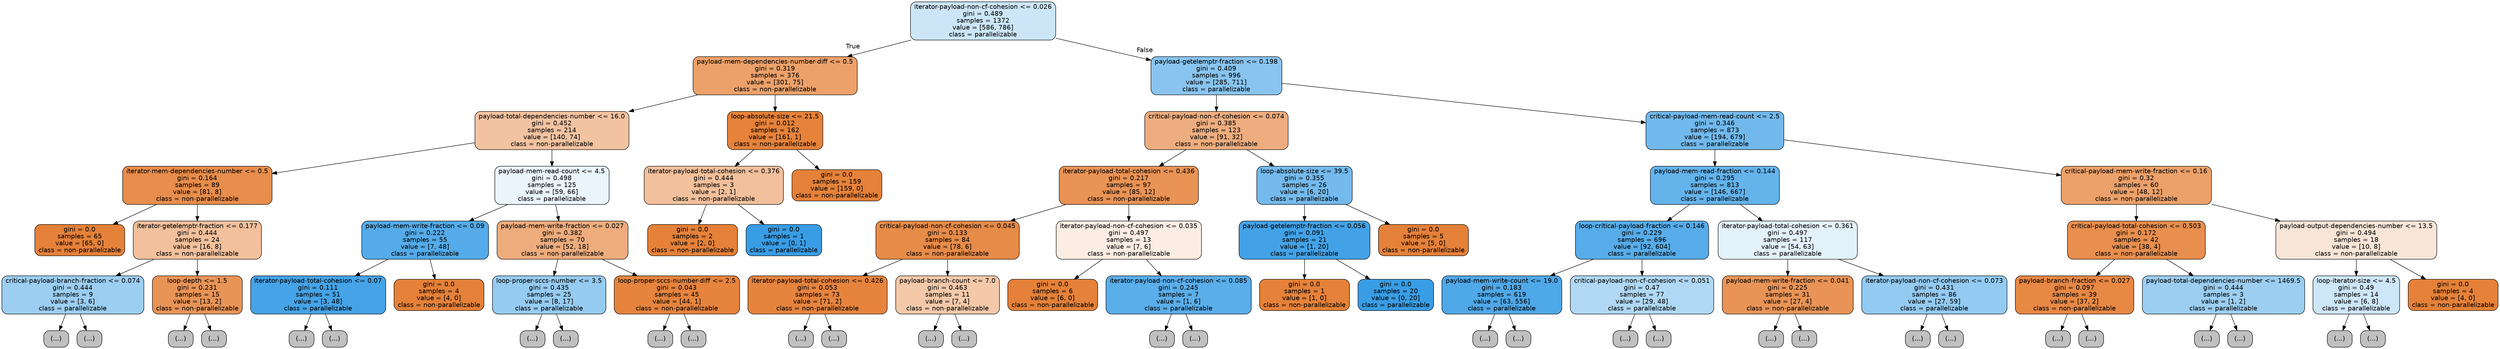 digraph Tree {
node [shape=box, style="filled, rounded", color="black", fontname=helvetica] ;
edge [fontname=helvetica] ;
0 [label="iterator-payload-non-cf-cohesion <= 0.026\ngini = 0.489\nsamples = 1372\nvalue = [586, 786]\nclass = parallelizable", fillcolor="#399de541"] ;
1 [label="payload-mem-dependencies-number-diff <= 0.5\ngini = 0.319\nsamples = 376\nvalue = [301, 75]\nclass = non-parallelizable", fillcolor="#e58139bf"] ;
0 -> 1 [labeldistance=2.5, labelangle=45, headlabel="True"] ;
2 [label="payload-total-dependencies-number <= 16.0\ngini = 0.452\nsamples = 214\nvalue = [140, 74]\nclass = non-parallelizable", fillcolor="#e5813978"] ;
1 -> 2 ;
3 [label="iterator-mem-dependencies-number <= 0.5\ngini = 0.164\nsamples = 89\nvalue = [81, 8]\nclass = non-parallelizable", fillcolor="#e58139e6"] ;
2 -> 3 ;
4 [label="gini = 0.0\nsamples = 65\nvalue = [65, 0]\nclass = non-parallelizable", fillcolor="#e58139ff"] ;
3 -> 4 ;
5 [label="iterator-getelemptr-fraction <= 0.177\ngini = 0.444\nsamples = 24\nvalue = [16, 8]\nclass = non-parallelizable", fillcolor="#e581397f"] ;
3 -> 5 ;
6 [label="critical-payload-branch-fraction <= 0.074\ngini = 0.444\nsamples = 9\nvalue = [3, 6]\nclass = parallelizable", fillcolor="#399de57f"] ;
5 -> 6 ;
7 [label="(...)", fillcolor="#C0C0C0"] ;
6 -> 7 ;
8 [label="(...)", fillcolor="#C0C0C0"] ;
6 -> 8 ;
11 [label="loop-depth <= 1.5\ngini = 0.231\nsamples = 15\nvalue = [13, 2]\nclass = non-parallelizable", fillcolor="#e58139d8"] ;
5 -> 11 ;
12 [label="(...)", fillcolor="#C0C0C0"] ;
11 -> 12 ;
13 [label="(...)", fillcolor="#C0C0C0"] ;
11 -> 13 ;
16 [label="payload-mem-read-count <= 4.5\ngini = 0.498\nsamples = 125\nvalue = [59, 66]\nclass = parallelizable", fillcolor="#399de51b"] ;
2 -> 16 ;
17 [label="payload-mem-write-fraction <= 0.09\ngini = 0.222\nsamples = 55\nvalue = [7, 48]\nclass = parallelizable", fillcolor="#399de5da"] ;
16 -> 17 ;
18 [label="iterator-payload-total-cohesion <= 0.07\ngini = 0.111\nsamples = 51\nvalue = [3, 48]\nclass = parallelizable", fillcolor="#399de5ef"] ;
17 -> 18 ;
19 [label="(...)", fillcolor="#C0C0C0"] ;
18 -> 19 ;
20 [label="(...)", fillcolor="#C0C0C0"] ;
18 -> 20 ;
25 [label="gini = 0.0\nsamples = 4\nvalue = [4, 0]\nclass = non-parallelizable", fillcolor="#e58139ff"] ;
17 -> 25 ;
26 [label="payload-mem-write-fraction <= 0.027\ngini = 0.382\nsamples = 70\nvalue = [52, 18]\nclass = non-parallelizable", fillcolor="#e58139a7"] ;
16 -> 26 ;
27 [label="loop-proper-sccs-number <= 3.5\ngini = 0.435\nsamples = 25\nvalue = [8, 17]\nclass = parallelizable", fillcolor="#399de587"] ;
26 -> 27 ;
28 [label="(...)", fillcolor="#C0C0C0"] ;
27 -> 28 ;
29 [label="(...)", fillcolor="#C0C0C0"] ;
27 -> 29 ;
32 [label="loop-proper-sccs-number-diff <= 2.5\ngini = 0.043\nsamples = 45\nvalue = [44, 1]\nclass = non-parallelizable", fillcolor="#e58139f9"] ;
26 -> 32 ;
33 [label="(...)", fillcolor="#C0C0C0"] ;
32 -> 33 ;
34 [label="(...)", fillcolor="#C0C0C0"] ;
32 -> 34 ;
35 [label="loop-absolute-size <= 21.5\ngini = 0.012\nsamples = 162\nvalue = [161, 1]\nclass = non-parallelizable", fillcolor="#e58139fd"] ;
1 -> 35 ;
36 [label="iterator-payload-total-cohesion <= 0.376\ngini = 0.444\nsamples = 3\nvalue = [2, 1]\nclass = non-parallelizable", fillcolor="#e581397f"] ;
35 -> 36 ;
37 [label="gini = 0.0\nsamples = 2\nvalue = [2, 0]\nclass = non-parallelizable", fillcolor="#e58139ff"] ;
36 -> 37 ;
38 [label="gini = 0.0\nsamples = 1\nvalue = [0, 1]\nclass = parallelizable", fillcolor="#399de5ff"] ;
36 -> 38 ;
39 [label="gini = 0.0\nsamples = 159\nvalue = [159, 0]\nclass = non-parallelizable", fillcolor="#e58139ff"] ;
35 -> 39 ;
40 [label="payload-getelemptr-fraction <= 0.198\ngini = 0.409\nsamples = 996\nvalue = [285, 711]\nclass = parallelizable", fillcolor="#399de599"] ;
0 -> 40 [labeldistance=2.5, labelangle=-45, headlabel="False"] ;
41 [label="critical-payload-non-cf-cohesion <= 0.074\ngini = 0.385\nsamples = 123\nvalue = [91, 32]\nclass = non-parallelizable", fillcolor="#e58139a5"] ;
40 -> 41 ;
42 [label="iterator-payload-total-cohesion <= 0.436\ngini = 0.217\nsamples = 97\nvalue = [85, 12]\nclass = non-parallelizable", fillcolor="#e58139db"] ;
41 -> 42 ;
43 [label="critical-payload-non-cf-cohesion <= 0.045\ngini = 0.133\nsamples = 84\nvalue = [78, 6]\nclass = non-parallelizable", fillcolor="#e58139eb"] ;
42 -> 43 ;
44 [label="iterator-payload-total-cohesion <= 0.426\ngini = 0.053\nsamples = 73\nvalue = [71, 2]\nclass = non-parallelizable", fillcolor="#e58139f8"] ;
43 -> 44 ;
45 [label="(...)", fillcolor="#C0C0C0"] ;
44 -> 45 ;
50 [label="(...)", fillcolor="#C0C0C0"] ;
44 -> 50 ;
53 [label="payload-branch-count <= 7.0\ngini = 0.463\nsamples = 11\nvalue = [7, 4]\nclass = non-parallelizable", fillcolor="#e581396d"] ;
43 -> 53 ;
54 [label="(...)", fillcolor="#C0C0C0"] ;
53 -> 54 ;
59 [label="(...)", fillcolor="#C0C0C0"] ;
53 -> 59 ;
60 [label="iterator-payload-non-cf-cohesion <= 0.035\ngini = 0.497\nsamples = 13\nvalue = [7, 6]\nclass = non-parallelizable", fillcolor="#e5813924"] ;
42 -> 60 ;
61 [label="gini = 0.0\nsamples = 6\nvalue = [6, 0]\nclass = non-parallelizable", fillcolor="#e58139ff"] ;
60 -> 61 ;
62 [label="iterator-payload-non-cf-cohesion <= 0.085\ngini = 0.245\nsamples = 7\nvalue = [1, 6]\nclass = parallelizable", fillcolor="#399de5d4"] ;
60 -> 62 ;
63 [label="(...)", fillcolor="#C0C0C0"] ;
62 -> 63 ;
64 [label="(...)", fillcolor="#C0C0C0"] ;
62 -> 64 ;
65 [label="loop-absolute-size <= 39.5\ngini = 0.355\nsamples = 26\nvalue = [6, 20]\nclass = parallelizable", fillcolor="#399de5b3"] ;
41 -> 65 ;
66 [label="payload-getelemptr-fraction <= 0.056\ngini = 0.091\nsamples = 21\nvalue = [1, 20]\nclass = parallelizable", fillcolor="#399de5f2"] ;
65 -> 66 ;
67 [label="gini = 0.0\nsamples = 1\nvalue = [1, 0]\nclass = non-parallelizable", fillcolor="#e58139ff"] ;
66 -> 67 ;
68 [label="gini = 0.0\nsamples = 20\nvalue = [0, 20]\nclass = parallelizable", fillcolor="#399de5ff"] ;
66 -> 68 ;
69 [label="gini = 0.0\nsamples = 5\nvalue = [5, 0]\nclass = non-parallelizable", fillcolor="#e58139ff"] ;
65 -> 69 ;
70 [label="critical-payload-mem-read-count <= 2.5\ngini = 0.346\nsamples = 873\nvalue = [194, 679]\nclass = parallelizable", fillcolor="#399de5b6"] ;
40 -> 70 ;
71 [label="payload-mem-read-fraction <= 0.144\ngini = 0.295\nsamples = 813\nvalue = [146, 667]\nclass = parallelizable", fillcolor="#399de5c7"] ;
70 -> 71 ;
72 [label="loop-critical-payload-fraction <= 0.146\ngini = 0.229\nsamples = 696\nvalue = [92, 604]\nclass = parallelizable", fillcolor="#399de5d8"] ;
71 -> 72 ;
73 [label="payload-mem-write-count <= 19.0\ngini = 0.183\nsamples = 619\nvalue = [63, 556]\nclass = parallelizable", fillcolor="#399de5e2"] ;
72 -> 73 ;
74 [label="(...)", fillcolor="#C0C0C0"] ;
73 -> 74 ;
165 [label="(...)", fillcolor="#C0C0C0"] ;
73 -> 165 ;
166 [label="critical-payload-non-cf-cohesion <= 0.051\ngini = 0.47\nsamples = 77\nvalue = [29, 48]\nclass = parallelizable", fillcolor="#399de565"] ;
72 -> 166 ;
167 [label="(...)", fillcolor="#C0C0C0"] ;
166 -> 167 ;
172 [label="(...)", fillcolor="#C0C0C0"] ;
166 -> 172 ;
187 [label="iterator-payload-total-cohesion <= 0.361\ngini = 0.497\nsamples = 117\nvalue = [54, 63]\nclass = parallelizable", fillcolor="#399de524"] ;
71 -> 187 ;
188 [label="payload-mem-write-fraction <= 0.041\ngini = 0.225\nsamples = 31\nvalue = [27, 4]\nclass = non-parallelizable", fillcolor="#e58139d9"] ;
187 -> 188 ;
189 [label="(...)", fillcolor="#C0C0C0"] ;
188 -> 189 ;
190 [label="(...)", fillcolor="#C0C0C0"] ;
188 -> 190 ;
195 [label="iterator-payload-non-cf-cohesion <= 0.073\ngini = 0.431\nsamples = 86\nvalue = [27, 59]\nclass = parallelizable", fillcolor="#399de58a"] ;
187 -> 195 ;
196 [label="(...)", fillcolor="#C0C0C0"] ;
195 -> 196 ;
213 [label="(...)", fillcolor="#C0C0C0"] ;
195 -> 213 ;
222 [label="critical-payload-mem-write-fraction <= 0.16\ngini = 0.32\nsamples = 60\nvalue = [48, 12]\nclass = non-parallelizable", fillcolor="#e58139bf"] ;
70 -> 222 ;
223 [label="critical-payload-total-cohesion <= 0.503\ngini = 0.172\nsamples = 42\nvalue = [38, 4]\nclass = non-parallelizable", fillcolor="#e58139e4"] ;
222 -> 223 ;
224 [label="payload-branch-fraction <= 0.027\ngini = 0.097\nsamples = 39\nvalue = [37, 2]\nclass = non-parallelizable", fillcolor="#e58139f1"] ;
223 -> 224 ;
225 [label="(...)", fillcolor="#C0C0C0"] ;
224 -> 225 ;
228 [label="(...)", fillcolor="#C0C0C0"] ;
224 -> 228 ;
229 [label="payload-total-dependencies-number <= 1469.5\ngini = 0.444\nsamples = 3\nvalue = [1, 2]\nclass = parallelizable", fillcolor="#399de57f"] ;
223 -> 229 ;
230 [label="(...)", fillcolor="#C0C0C0"] ;
229 -> 230 ;
231 [label="(...)", fillcolor="#C0C0C0"] ;
229 -> 231 ;
232 [label="payload-output-dependencies-number <= 13.5\ngini = 0.494\nsamples = 18\nvalue = [10, 8]\nclass = non-parallelizable", fillcolor="#e5813933"] ;
222 -> 232 ;
233 [label="loop-iterator-size <= 4.5\ngini = 0.49\nsamples = 14\nvalue = [6, 8]\nclass = parallelizable", fillcolor="#399de540"] ;
232 -> 233 ;
234 [label="(...)", fillcolor="#C0C0C0"] ;
233 -> 234 ;
239 [label="(...)", fillcolor="#C0C0C0"] ;
233 -> 239 ;
240 [label="gini = 0.0\nsamples = 4\nvalue = [4, 0]\nclass = non-parallelizable", fillcolor="#e58139ff"] ;
232 -> 240 ;
}